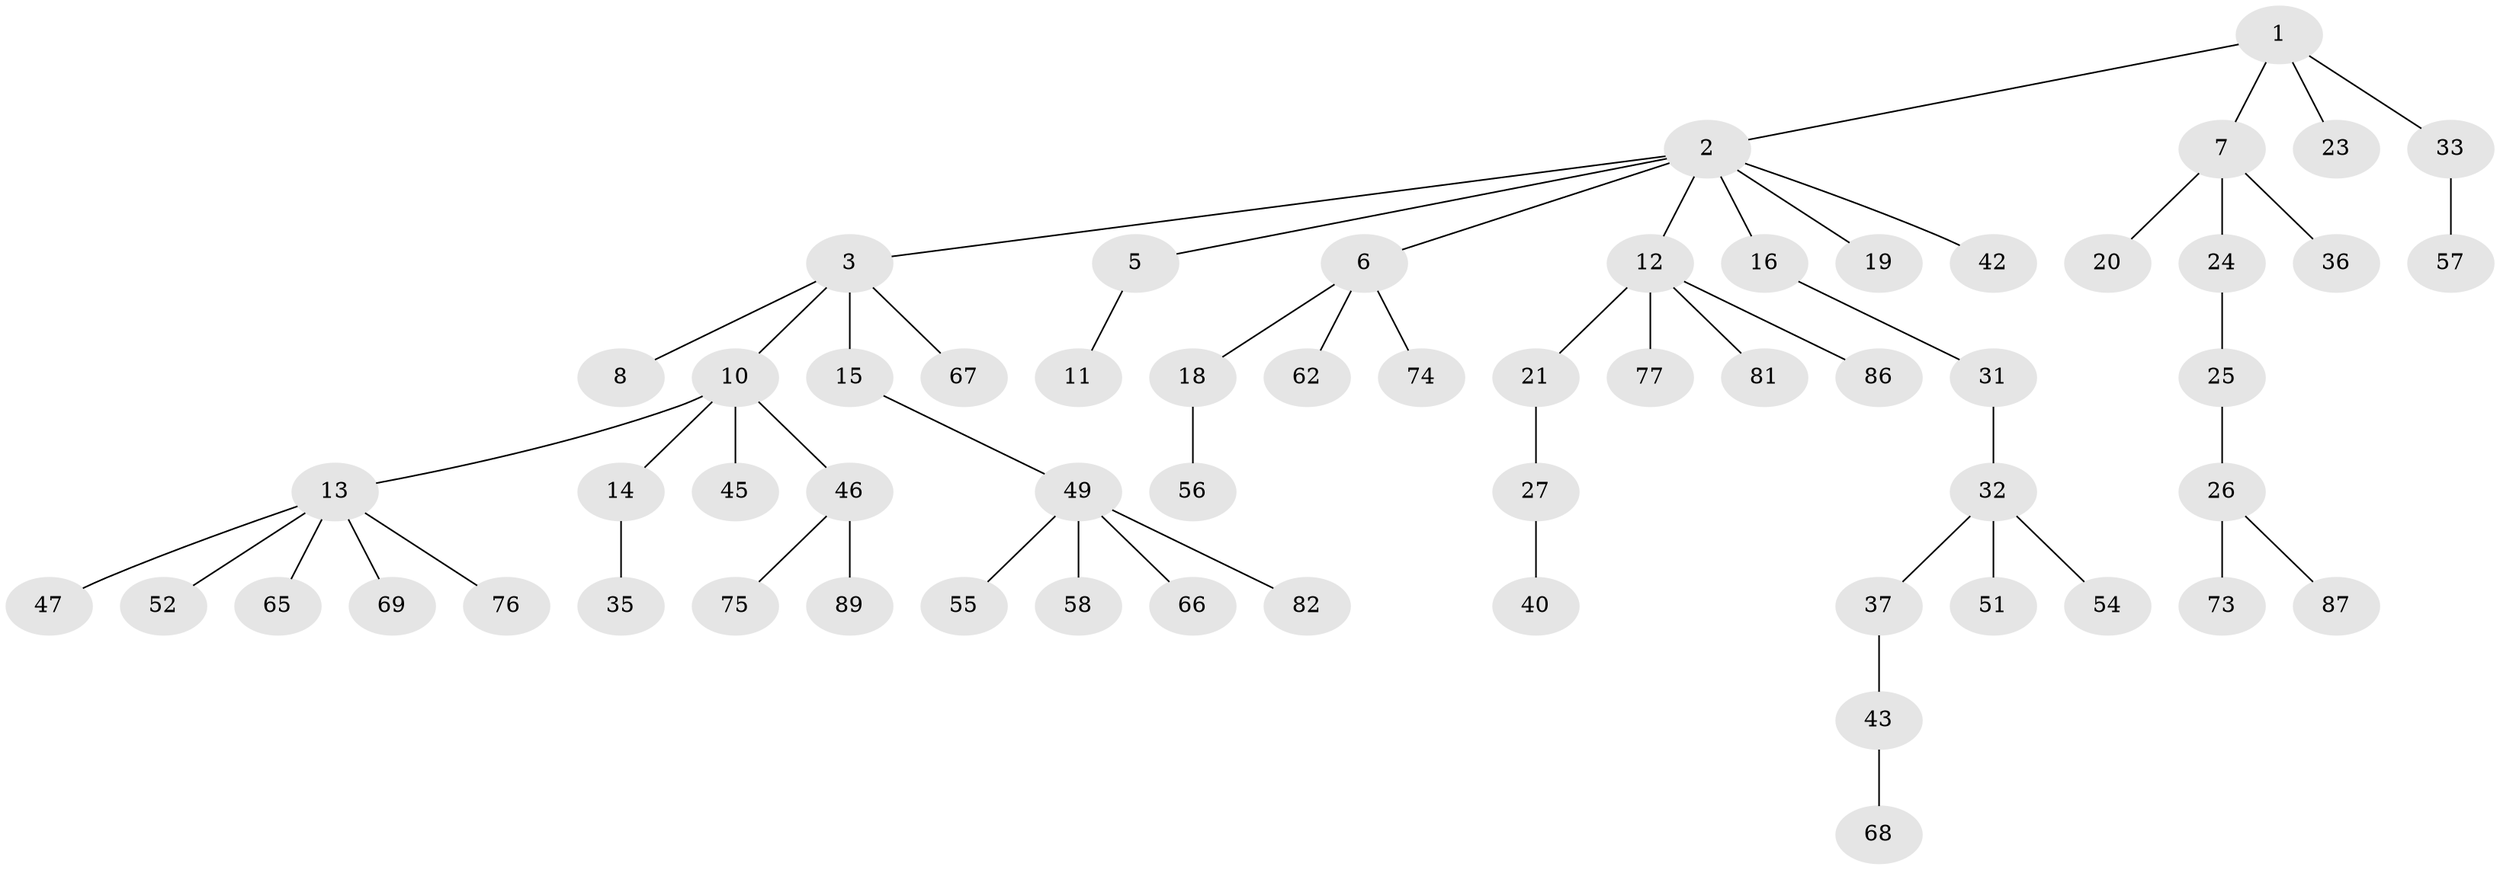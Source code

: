 // original degree distribution, {3: 0.1797752808988764, 7: 0.011235955056179775, 6: 0.033707865168539325, 4: 0.0449438202247191, 1: 0.5168539325842697, 2: 0.20224719101123595, 5: 0.011235955056179775}
// Generated by graph-tools (version 1.1) at 2025/42/03/06/25 10:42:02]
// undirected, 59 vertices, 58 edges
graph export_dot {
graph [start="1"]
  node [color=gray90,style=filled];
  1 [super="+9"];
  2 [super="+4"];
  3 [super="+63"];
  5 [super="+39"];
  6 [super="+30"];
  7;
  8;
  10 [super="+83"];
  11 [super="+70"];
  12 [super="+17"];
  13 [super="+22"];
  14 [super="+29"];
  15 [super="+84"];
  16 [super="+79"];
  18;
  19;
  20;
  21;
  23 [super="+28"];
  24 [super="+59"];
  25;
  26 [super="+61"];
  27 [super="+38"];
  31 [super="+80"];
  32 [super="+44"];
  33 [super="+34"];
  35 [super="+71"];
  36 [super="+41"];
  37;
  40;
  42 [super="+72"];
  43 [super="+50"];
  45;
  46 [super="+48"];
  47;
  49 [super="+53"];
  51 [super="+60"];
  52;
  54;
  55;
  56;
  57 [super="+64"];
  58;
  62;
  65;
  66;
  67 [super="+78"];
  68;
  69;
  73;
  74;
  75;
  76;
  77 [super="+88"];
  81 [super="+85"];
  82;
  86;
  87;
  89;
  1 -- 2;
  1 -- 7;
  1 -- 23;
  1 -- 33;
  2 -- 3;
  2 -- 6;
  2 -- 12;
  2 -- 19;
  2 -- 42;
  2 -- 16;
  2 -- 5;
  3 -- 8;
  3 -- 10;
  3 -- 15;
  3 -- 67;
  5 -- 11;
  6 -- 18;
  6 -- 62;
  6 -- 74;
  7 -- 20;
  7 -- 24;
  7 -- 36;
  10 -- 13;
  10 -- 14;
  10 -- 45;
  10 -- 46;
  12 -- 21;
  12 -- 77;
  12 -- 81;
  12 -- 86;
  13 -- 47;
  13 -- 52;
  13 -- 69;
  13 -- 76;
  13 -- 65;
  14 -- 35;
  15 -- 49;
  16 -- 31;
  18 -- 56;
  21 -- 27;
  24 -- 25;
  25 -- 26;
  26 -- 73;
  26 -- 87;
  27 -- 40;
  31 -- 32;
  32 -- 37;
  32 -- 51;
  32 -- 54;
  33 -- 57;
  37 -- 43;
  43 -- 68;
  46 -- 75;
  46 -- 89;
  49 -- 58;
  49 -- 82;
  49 -- 66;
  49 -- 55;
}
